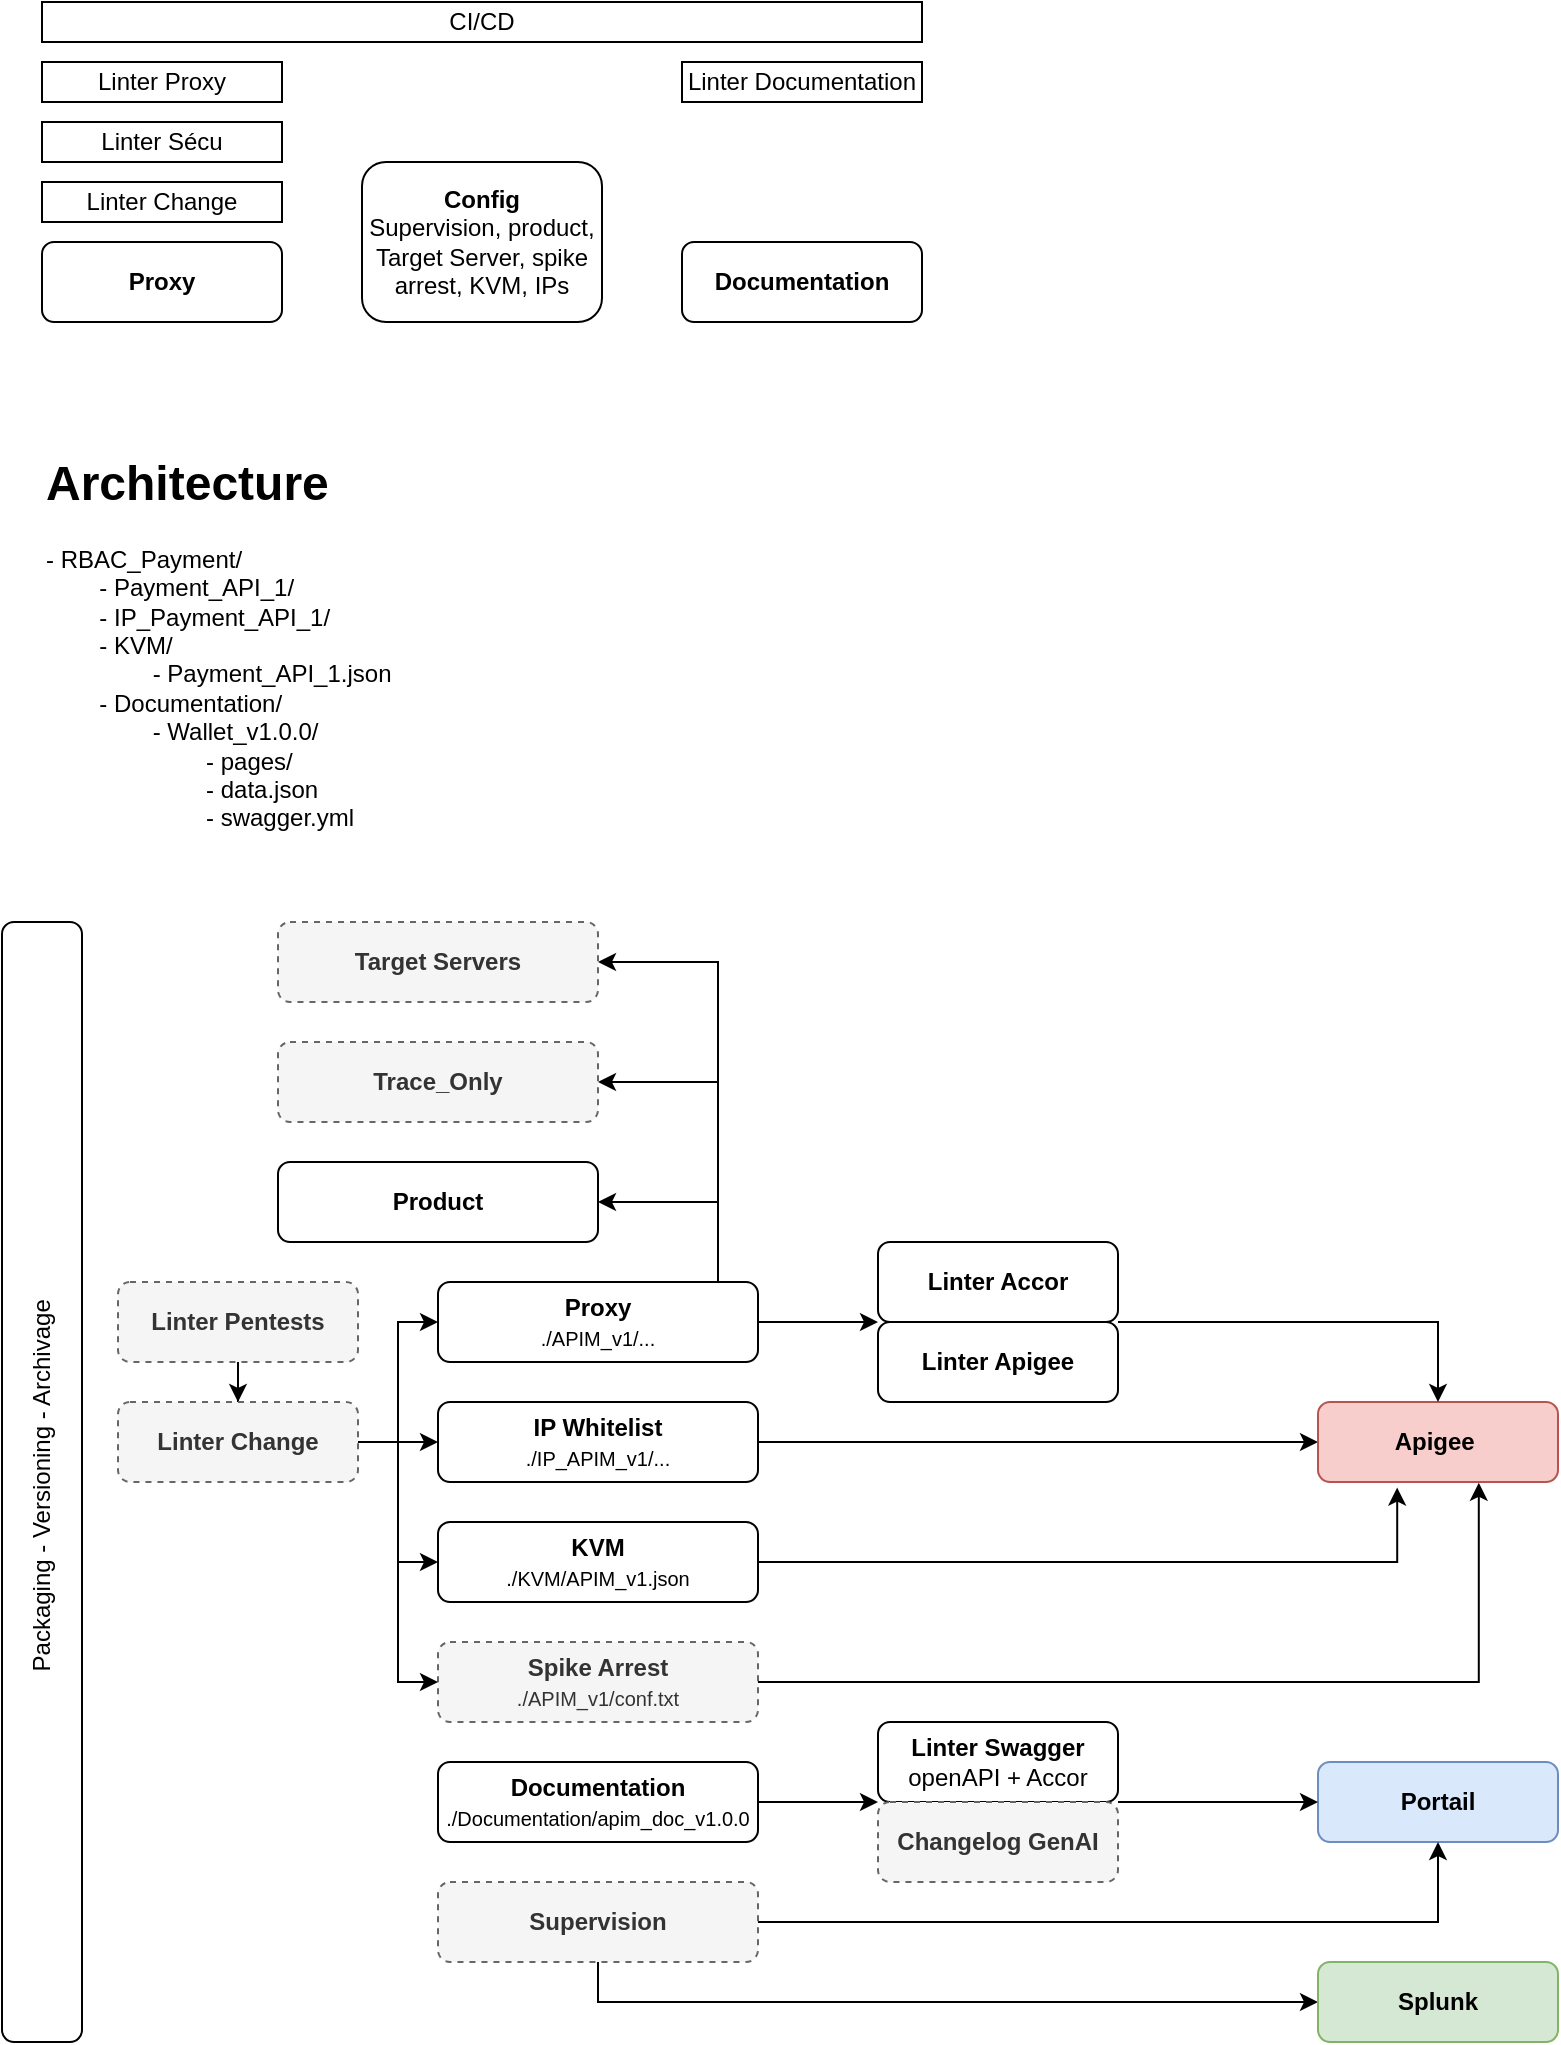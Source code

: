 <mxfile version="27.0.5">
  <diagram name="Page-1" id="KQnWwvrIvbvE-6QA81Qe">
    <mxGraphModel dx="970" dy="703" grid="1" gridSize="10" guides="1" tooltips="1" connect="1" arrows="1" fold="1" page="1" pageScale="1" pageWidth="827" pageHeight="1169" math="0" shadow="0">
      <root>
        <mxCell id="0" />
        <mxCell id="1" parent="0" />
        <mxCell id="UjIAdFd5cK4wWvxuOUz1-1" value="&lt;b&gt;Proxy&lt;/b&gt;" style="rounded=1;whiteSpace=wrap;html=1;" vertex="1" parent="1">
          <mxGeometry x="40" y="140" width="120" height="40" as="geometry" />
        </mxCell>
        <mxCell id="UjIAdFd5cK4wWvxuOUz1-2" value="&lt;b&gt;Config&lt;/b&gt;&lt;div&gt;Supervision, product, Target Server, spike arrest, KVM, IPs&lt;/div&gt;" style="rounded=1;whiteSpace=wrap;html=1;" vertex="1" parent="1">
          <mxGeometry x="200" y="100" width="120" height="80" as="geometry" />
        </mxCell>
        <mxCell id="UjIAdFd5cK4wWvxuOUz1-3" value="&lt;b&gt;Documentation&lt;/b&gt;" style="rounded=1;whiteSpace=wrap;html=1;" vertex="1" parent="1">
          <mxGeometry x="360" y="140" width="120" height="40" as="geometry" />
        </mxCell>
        <mxCell id="UjIAdFd5cK4wWvxuOUz1-4" value="CI/CD" style="rounded=0;whiteSpace=wrap;html=1;" vertex="1" parent="1">
          <mxGeometry x="40" y="20" width="440" height="20" as="geometry" />
        </mxCell>
        <mxCell id="UjIAdFd5cK4wWvxuOUz1-5" value="Linter Documentation" style="rounded=0;whiteSpace=wrap;html=1;" vertex="1" parent="1">
          <mxGeometry x="360" y="50" width="120" height="20" as="geometry" />
        </mxCell>
        <mxCell id="UjIAdFd5cK4wWvxuOUz1-6" value="Linter Proxy" style="rounded=0;whiteSpace=wrap;html=1;" vertex="1" parent="1">
          <mxGeometry x="40" y="50" width="120" height="20" as="geometry" />
        </mxCell>
        <mxCell id="UjIAdFd5cK4wWvxuOUz1-7" value="Linter Sécu" style="rounded=0;whiteSpace=wrap;html=1;" vertex="1" parent="1">
          <mxGeometry x="40" y="80" width="120" height="20" as="geometry" />
        </mxCell>
        <mxCell id="UjIAdFd5cK4wWvxuOUz1-8" value="Linter Change" style="rounded=0;whiteSpace=wrap;html=1;" vertex="1" parent="1">
          <mxGeometry x="40" y="110" width="120" height="20" as="geometry" />
        </mxCell>
        <mxCell id="UjIAdFd5cK4wWvxuOUz1-49" style="edgeStyle=orthogonalEdgeStyle;rounded=0;orthogonalLoop=1;jettySize=auto;html=1;entryX=1;entryY=0.5;entryDx=0;entryDy=0;" edge="1" parent="1" source="UjIAdFd5cK4wWvxuOUz1-10" target="UjIAdFd5cK4wWvxuOUz1-48">
          <mxGeometry relative="1" as="geometry">
            <Array as="points">
              <mxPoint x="378" y="560" />
            </Array>
          </mxGeometry>
        </mxCell>
        <mxCell id="UjIAdFd5cK4wWvxuOUz1-50" style="edgeStyle=orthogonalEdgeStyle;rounded=0;orthogonalLoop=1;jettySize=auto;html=1;entryX=1;entryY=0.5;entryDx=0;entryDy=0;" edge="1" parent="1" source="UjIAdFd5cK4wWvxuOUz1-10" target="UjIAdFd5cK4wWvxuOUz1-47">
          <mxGeometry relative="1" as="geometry">
            <Array as="points">
              <mxPoint x="378" y="620" />
            </Array>
          </mxGeometry>
        </mxCell>
        <mxCell id="UjIAdFd5cK4wWvxuOUz1-55" style="edgeStyle=orthogonalEdgeStyle;rounded=0;orthogonalLoop=1;jettySize=auto;html=1;entryX=1;entryY=0.5;entryDx=0;entryDy=0;" edge="1" parent="1" source="UjIAdFd5cK4wWvxuOUz1-10" target="UjIAdFd5cK4wWvxuOUz1-54">
          <mxGeometry relative="1" as="geometry">
            <Array as="points">
              <mxPoint x="378" y="500" />
            </Array>
          </mxGeometry>
        </mxCell>
        <mxCell id="UjIAdFd5cK4wWvxuOUz1-10" value="&lt;b&gt;Proxy&lt;/b&gt;&lt;br&gt;&lt;font style=&quot;font-size: 10px;&quot;&gt;./APIM_v1/...&lt;/font&gt;" style="rounded=1;whiteSpace=wrap;html=1;" vertex="1" parent="1">
          <mxGeometry x="238" y="660" width="160" height="40" as="geometry" />
        </mxCell>
        <mxCell id="UjIAdFd5cK4wWvxuOUz1-37" style="edgeStyle=orthogonalEdgeStyle;rounded=0;orthogonalLoop=1;jettySize=auto;html=1;" edge="1" parent="1" source="UjIAdFd5cK4wWvxuOUz1-11" target="UjIAdFd5cK4wWvxuOUz1-22">
          <mxGeometry relative="1" as="geometry" />
        </mxCell>
        <mxCell id="UjIAdFd5cK4wWvxuOUz1-11" value="&lt;b&gt;IP Whitelist&lt;br&gt;&lt;/b&gt;&lt;font style=&quot;font-size: 10px;&quot;&gt;./IP_APIM_v1/...&lt;/font&gt;&lt;b&gt;&lt;/b&gt;" style="rounded=1;whiteSpace=wrap;html=1;" vertex="1" parent="1">
          <mxGeometry x="238" y="720" width="160" height="40" as="geometry" />
        </mxCell>
        <mxCell id="UjIAdFd5cK4wWvxuOUz1-12" value="&lt;b&gt;KVM&lt;br&gt;&lt;/b&gt;&lt;font style=&quot;font-size: 10px;&quot;&gt;./KVM/APIM_v1.json&lt;/font&gt;" style="rounded=1;whiteSpace=wrap;html=1;" vertex="1" parent="1">
          <mxGeometry x="238" y="780" width="160" height="40" as="geometry" />
        </mxCell>
        <mxCell id="UjIAdFd5cK4wWvxuOUz1-13" value="&lt;b&gt;Spike Arrest&lt;br&gt;&lt;/b&gt;&lt;font style=&quot;font-size: 10px;&quot;&gt;./APIM_v1/conf.txt&lt;/font&gt;" style="rounded=1;whiteSpace=wrap;html=1;dashed=1;fillColor=#f5f5f5;fontColor=#333333;strokeColor=#666666;" vertex="1" parent="1">
          <mxGeometry x="238" y="840" width="160" height="40" as="geometry" />
        </mxCell>
        <mxCell id="UjIAdFd5cK4wWvxuOUz1-16" style="edgeStyle=orthogonalEdgeStyle;rounded=0;orthogonalLoop=1;jettySize=auto;html=1;entryX=0.5;entryY=0;entryDx=0;entryDy=0;" edge="1" parent="1" source="UjIAdFd5cK4wWvxuOUz1-14" target="UjIAdFd5cK4wWvxuOUz1-15">
          <mxGeometry relative="1" as="geometry" />
        </mxCell>
        <mxCell id="UjIAdFd5cK4wWvxuOUz1-14" value="&lt;b&gt;Linter Pentests&lt;/b&gt;" style="rounded=1;whiteSpace=wrap;html=1;dashed=1;fillColor=#f5f5f5;fontColor=#333333;strokeColor=#666666;" vertex="1" parent="1">
          <mxGeometry x="78" y="660" width="120" height="40" as="geometry" />
        </mxCell>
        <mxCell id="UjIAdFd5cK4wWvxuOUz1-17" style="edgeStyle=orthogonalEdgeStyle;rounded=0;orthogonalLoop=1;jettySize=auto;html=1;entryX=0;entryY=0.5;entryDx=0;entryDy=0;" edge="1" parent="1" source="UjIAdFd5cK4wWvxuOUz1-15" target="UjIAdFd5cK4wWvxuOUz1-10">
          <mxGeometry relative="1" as="geometry">
            <Array as="points">
              <mxPoint x="218" y="740" />
              <mxPoint x="218" y="680" />
            </Array>
          </mxGeometry>
        </mxCell>
        <mxCell id="UjIAdFd5cK4wWvxuOUz1-18" style="edgeStyle=orthogonalEdgeStyle;rounded=0;orthogonalLoop=1;jettySize=auto;html=1;entryX=0;entryY=0.5;entryDx=0;entryDy=0;" edge="1" parent="1" source="UjIAdFd5cK4wWvxuOUz1-15" target="UjIAdFd5cK4wWvxuOUz1-11">
          <mxGeometry relative="1" as="geometry" />
        </mxCell>
        <mxCell id="UjIAdFd5cK4wWvxuOUz1-19" style="edgeStyle=orthogonalEdgeStyle;rounded=0;orthogonalLoop=1;jettySize=auto;html=1;entryX=0;entryY=0.5;entryDx=0;entryDy=0;" edge="1" parent="1" source="UjIAdFd5cK4wWvxuOUz1-15" target="UjIAdFd5cK4wWvxuOUz1-12">
          <mxGeometry relative="1" as="geometry" />
        </mxCell>
        <mxCell id="UjIAdFd5cK4wWvxuOUz1-20" style="edgeStyle=orthogonalEdgeStyle;rounded=0;orthogonalLoop=1;jettySize=auto;html=1;entryX=0;entryY=0.5;entryDx=0;entryDy=0;" edge="1" parent="1" source="UjIAdFd5cK4wWvxuOUz1-15" target="UjIAdFd5cK4wWvxuOUz1-13">
          <mxGeometry relative="1" as="geometry" />
        </mxCell>
        <mxCell id="UjIAdFd5cK4wWvxuOUz1-15" value="&lt;b&gt;Linter Change&lt;/b&gt;" style="rounded=1;whiteSpace=wrap;html=1;dashed=1;fillColor=#f5f5f5;fontColor=#333333;strokeColor=#666666;" vertex="1" parent="1">
          <mxGeometry x="78" y="720" width="120" height="40" as="geometry" />
        </mxCell>
        <mxCell id="UjIAdFd5cK4wWvxuOUz1-21" value="&lt;h1 style=&quot;margin-top: 0px;&quot;&gt;Architecture&lt;/h1&gt;&lt;p&gt;- RBAC_Payment/&lt;br&gt;&lt;span style=&quot;white-space: pre;&quot;&gt;&#x9;&lt;/span&gt;- Payment_API_1/&lt;br&gt;&lt;span style=&quot;white-space: pre;&quot;&gt;&#x9;&lt;/span&gt;- IP_Payment_API_1/&lt;br&gt;&lt;span style=&quot;white-space: pre;&quot;&gt;&#x9;&lt;/span&gt;- KVM/&lt;br&gt;&lt;span style=&quot;white-space: pre;&quot;&gt;&#x9;&lt;/span&gt;&lt;span style=&quot;white-space: pre;&quot;&gt;&#x9;&lt;/span&gt;- Payment_API_1.json&lt;br&gt;&lt;span style=&quot;white-space: pre;&quot;&gt;&#x9;&lt;/span&gt;- Documentation/&lt;br&gt;&lt;span style=&quot;white-space: pre;&quot;&gt;&#x9;&lt;/span&gt;&lt;span style=&quot;white-space: pre;&quot;&gt;&#x9;&lt;/span&gt;- Wallet_v1.0.0/&lt;br&gt;&lt;span style=&quot;white-space: pre;&quot;&gt;&#x9;&lt;/span&gt;&lt;span style=&quot;white-space: pre;&quot;&gt;&#x9;&lt;/span&gt;&lt;span style=&quot;white-space: pre;&quot;&gt;&#x9;&lt;/span&gt;- pages/&lt;br&gt;&lt;span style=&quot;white-space: pre;&quot;&gt;&#x9;&lt;/span&gt;&lt;span style=&quot;white-space: pre;&quot;&gt;&#x9;&lt;/span&gt;&lt;span style=&quot;white-space: pre;&quot;&gt;&#x9;&lt;/span&gt;- data.json&lt;br&gt;&lt;span style=&quot;white-space: pre;&quot;&gt;&#x9;&lt;/span&gt;&lt;span style=&quot;white-space: pre;&quot;&gt;&#x9;&lt;/span&gt;&lt;span style=&quot;white-space: pre;&quot;&gt;&#x9;&lt;/span&gt;- swagger.yml&lt;br&gt;&lt;/p&gt;" style="text;html=1;whiteSpace=wrap;overflow=hidden;rounded=0;" vertex="1" parent="1">
          <mxGeometry x="40" y="240" width="310" height="220" as="geometry" />
        </mxCell>
        <mxCell id="UjIAdFd5cK4wWvxuOUz1-22" value="&lt;b&gt;Apigee&amp;nbsp;&lt;/b&gt;" style="rounded=1;whiteSpace=wrap;html=1;fillColor=#f8cecc;strokeColor=#b85450;" vertex="1" parent="1">
          <mxGeometry x="678" y="720" width="120" height="40" as="geometry" />
        </mxCell>
        <mxCell id="UjIAdFd5cK4wWvxuOUz1-23" value="&lt;b&gt;Portail&lt;/b&gt;" style="rounded=1;whiteSpace=wrap;html=1;fillColor=#dae8fc;strokeColor=#6c8ebf;" vertex="1" parent="1">
          <mxGeometry x="678" y="900" width="120" height="40" as="geometry" />
        </mxCell>
        <mxCell id="UjIAdFd5cK4wWvxuOUz1-24" value="&lt;b&gt;Documentation&lt;br&gt;&lt;/b&gt;&lt;font style=&quot;font-size: 10px;&quot;&gt;./Documentation/apim_doc_v1.0.0&lt;/font&gt;" style="rounded=1;whiteSpace=wrap;html=1;" vertex="1" parent="1">
          <mxGeometry x="238" y="900" width="160" height="40" as="geometry" />
        </mxCell>
        <mxCell id="UjIAdFd5cK4wWvxuOUz1-31" value="&lt;b&gt;Linter Apigee&lt;/b&gt;" style="rounded=1;whiteSpace=wrap;html=1;" vertex="1" parent="1">
          <mxGeometry x="458" y="680" width="120" height="40" as="geometry" />
        </mxCell>
        <mxCell id="UjIAdFd5cK4wWvxuOUz1-32" value="&lt;b&gt;Linter Accor&lt;/b&gt;" style="rounded=1;whiteSpace=wrap;html=1;" vertex="1" parent="1">
          <mxGeometry x="458" y="640" width="120" height="40" as="geometry" />
        </mxCell>
        <mxCell id="UjIAdFd5cK4wWvxuOUz1-38" style="edgeStyle=orthogonalEdgeStyle;rounded=0;orthogonalLoop=1;jettySize=auto;html=1;entryX=0.33;entryY=1.07;entryDx=0;entryDy=0;entryPerimeter=0;" edge="1" parent="1" source="UjIAdFd5cK4wWvxuOUz1-12" target="UjIAdFd5cK4wWvxuOUz1-22">
          <mxGeometry relative="1" as="geometry" />
        </mxCell>
        <mxCell id="UjIAdFd5cK4wWvxuOUz1-39" style="edgeStyle=orthogonalEdgeStyle;rounded=0;orthogonalLoop=1;jettySize=auto;html=1;entryX=0.67;entryY=1.01;entryDx=0;entryDy=0;entryPerimeter=0;" edge="1" parent="1" source="UjIAdFd5cK4wWvxuOUz1-13" target="UjIAdFd5cK4wWvxuOUz1-22">
          <mxGeometry relative="1" as="geometry" />
        </mxCell>
        <mxCell id="UjIAdFd5cK4wWvxuOUz1-41" value="&lt;b&gt;Linter Swagger&lt;/b&gt;&lt;br&gt;openAPI + Accor" style="rounded=1;whiteSpace=wrap;html=1;" vertex="1" parent="1">
          <mxGeometry x="458" y="880" width="120" height="40" as="geometry" />
        </mxCell>
        <mxCell id="UjIAdFd5cK4wWvxuOUz1-42" value="&lt;b&gt;Changelog GenAI&lt;/b&gt;" style="rounded=1;whiteSpace=wrap;html=1;dashed=1;fillColor=#f5f5f5;fontColor=#333333;strokeColor=#666666;" vertex="1" parent="1">
          <mxGeometry x="458" y="920" width="120" height="40" as="geometry" />
        </mxCell>
        <mxCell id="UjIAdFd5cK4wWvxuOUz1-47" value="&lt;b&gt;Product&lt;/b&gt;" style="rounded=1;whiteSpace=wrap;html=1;" vertex="1" parent="1">
          <mxGeometry x="158" y="600" width="160" height="40" as="geometry" />
        </mxCell>
        <mxCell id="UjIAdFd5cK4wWvxuOUz1-48" value="&lt;b&gt;Trace_Only&lt;/b&gt;" style="rounded=1;whiteSpace=wrap;html=1;dashed=1;fillColor=#f5f5f5;fontColor=#333333;strokeColor=#666666;" vertex="1" parent="1">
          <mxGeometry x="158" y="540" width="160" height="40" as="geometry" />
        </mxCell>
        <mxCell id="UjIAdFd5cK4wWvxuOUz1-53" style="edgeStyle=orthogonalEdgeStyle;rounded=0;orthogonalLoop=1;jettySize=auto;html=1;entryX=0.5;entryY=1;entryDx=0;entryDy=0;" edge="1" parent="1" source="UjIAdFd5cK4wWvxuOUz1-52" target="UjIAdFd5cK4wWvxuOUz1-23">
          <mxGeometry relative="1" as="geometry" />
        </mxCell>
        <mxCell id="UjIAdFd5cK4wWvxuOUz1-57" style="edgeStyle=orthogonalEdgeStyle;rounded=0;orthogonalLoop=1;jettySize=auto;html=1;entryX=0;entryY=0.5;entryDx=0;entryDy=0;" edge="1" parent="1" source="UjIAdFd5cK4wWvxuOUz1-52" target="UjIAdFd5cK4wWvxuOUz1-56">
          <mxGeometry relative="1" as="geometry">
            <Array as="points">
              <mxPoint x="318" y="1020" />
            </Array>
          </mxGeometry>
        </mxCell>
        <mxCell id="UjIAdFd5cK4wWvxuOUz1-52" value="&lt;b&gt;Supervision&lt;/b&gt;" style="rounded=1;whiteSpace=wrap;html=1;dashed=1;fillColor=#f5f5f5;fontColor=#333333;strokeColor=#666666;" vertex="1" parent="1">
          <mxGeometry x="238" y="960" width="160" height="40" as="geometry" />
        </mxCell>
        <mxCell id="UjIAdFd5cK4wWvxuOUz1-54" value="&lt;b&gt;Target Servers&lt;/b&gt;" style="rounded=1;whiteSpace=wrap;html=1;dashed=1;fillColor=#f5f5f5;fontColor=#333333;strokeColor=#666666;" vertex="1" parent="1">
          <mxGeometry x="158" y="480" width="160" height="40" as="geometry" />
        </mxCell>
        <mxCell id="UjIAdFd5cK4wWvxuOUz1-56" value="&lt;b&gt;Splunk&lt;/b&gt;" style="rounded=1;whiteSpace=wrap;html=1;fillColor=#d5e8d4;strokeColor=#82b366;" vertex="1" parent="1">
          <mxGeometry x="678" y="1000" width="120" height="40" as="geometry" />
        </mxCell>
        <mxCell id="UjIAdFd5cK4wWvxuOUz1-59" value="" style="endArrow=classic;html=1;rounded=0;exitX=1;exitY=0.5;exitDx=0;exitDy=0;entryX=0;entryY=0;entryDx=0;entryDy=0;" edge="1" parent="1" source="UjIAdFd5cK4wWvxuOUz1-10" target="UjIAdFd5cK4wWvxuOUz1-31">
          <mxGeometry width="50" height="50" relative="1" as="geometry">
            <mxPoint x="558" y="780" as="sourcePoint" />
            <mxPoint x="608" y="730" as="targetPoint" />
            <Array as="points" />
          </mxGeometry>
        </mxCell>
        <mxCell id="UjIAdFd5cK4wWvxuOUz1-60" value="" style="endArrow=classic;html=1;rounded=0;exitX=1;exitY=0;exitDx=0;exitDy=0;entryX=0.5;entryY=0;entryDx=0;entryDy=0;" edge="1" parent="1" source="UjIAdFd5cK4wWvxuOUz1-31" target="UjIAdFd5cK4wWvxuOUz1-22">
          <mxGeometry width="50" height="50" relative="1" as="geometry">
            <mxPoint x="558" y="780" as="sourcePoint" />
            <mxPoint x="608" y="730" as="targetPoint" />
            <Array as="points">
              <mxPoint x="738" y="680" />
            </Array>
          </mxGeometry>
        </mxCell>
        <mxCell id="UjIAdFd5cK4wWvxuOUz1-61" value="" style="endArrow=classic;html=1;rounded=0;exitX=1;exitY=0.5;exitDx=0;exitDy=0;entryX=0;entryY=1;entryDx=0;entryDy=0;" edge="1" parent="1" source="UjIAdFd5cK4wWvxuOUz1-24" target="UjIAdFd5cK4wWvxuOUz1-41">
          <mxGeometry width="50" height="50" relative="1" as="geometry">
            <mxPoint x="568" y="930" as="sourcePoint" />
            <mxPoint x="618" y="880" as="targetPoint" />
          </mxGeometry>
        </mxCell>
        <mxCell id="UjIAdFd5cK4wWvxuOUz1-62" value="" style="endArrow=classic;html=1;rounded=0;exitX=1;exitY=0;exitDx=0;exitDy=0;entryX=0;entryY=0.5;entryDx=0;entryDy=0;" edge="1" parent="1" source="UjIAdFd5cK4wWvxuOUz1-42" target="UjIAdFd5cK4wWvxuOUz1-23">
          <mxGeometry width="50" height="50" relative="1" as="geometry">
            <mxPoint x="568" y="930" as="sourcePoint" />
            <mxPoint x="618" y="880" as="targetPoint" />
          </mxGeometry>
        </mxCell>
        <mxCell id="UjIAdFd5cK4wWvxuOUz1-63" value="Packaging - Versioning - Archivage&amp;nbsp;" style="rounded=1;whiteSpace=wrap;html=1;rotation=-90;" vertex="1" parent="1">
          <mxGeometry x="-240" y="740" width="560" height="40" as="geometry" />
        </mxCell>
      </root>
    </mxGraphModel>
  </diagram>
</mxfile>
